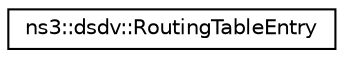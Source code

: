 digraph "Graphical Class Hierarchy"
{
 // LATEX_PDF_SIZE
  edge [fontname="Helvetica",fontsize="10",labelfontname="Helvetica",labelfontsize="10"];
  node [fontname="Helvetica",fontsize="10",shape=record];
  rankdir="LR";
  Node0 [label="ns3::dsdv::RoutingTableEntry",height=0.2,width=0.4,color="black", fillcolor="white", style="filled",URL="$classns3_1_1dsdv_1_1_routing_table_entry.html",tooltip="Routing table entry."];
}

